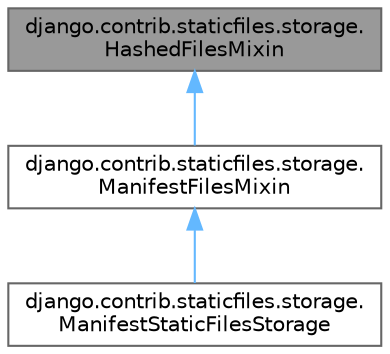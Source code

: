 digraph "django.contrib.staticfiles.storage.HashedFilesMixin"
{
 // LATEX_PDF_SIZE
  bgcolor="transparent";
  edge [fontname=Helvetica,fontsize=10,labelfontname=Helvetica,labelfontsize=10];
  node [fontname=Helvetica,fontsize=10,shape=box,height=0.2,width=0.4];
  Node1 [id="Node000001",label="django.contrib.staticfiles.storage.\lHashedFilesMixin",height=0.2,width=0.4,color="gray40", fillcolor="grey60", style="filled", fontcolor="black",tooltip=" "];
  Node1 -> Node2 [id="edge3_Node000001_Node000002",dir="back",color="steelblue1",style="solid",tooltip=" "];
  Node2 [id="Node000002",label="django.contrib.staticfiles.storage.\lManifestFilesMixin",height=0.2,width=0.4,color="gray40", fillcolor="white", style="filled",URL="$classdjango_1_1contrib_1_1staticfiles_1_1storage_1_1ManifestFilesMixin.html",tooltip=" "];
  Node2 -> Node3 [id="edge4_Node000002_Node000003",dir="back",color="steelblue1",style="solid",tooltip=" "];
  Node3 [id="Node000003",label="django.contrib.staticfiles.storage.\lManifestStaticFilesStorage",height=0.2,width=0.4,color="gray40", fillcolor="white", style="filled",URL="$classdjango_1_1contrib_1_1staticfiles_1_1storage_1_1ManifestStaticFilesStorage.html",tooltip=" "];
}

